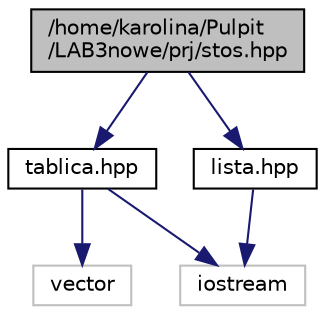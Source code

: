 digraph "/home/karolina/Pulpit/LAB3nowe/prj/stos.hpp"
{
  edge [fontname="Helvetica",fontsize="10",labelfontname="Helvetica",labelfontsize="10"];
  node [fontname="Helvetica",fontsize="10",shape=record];
  Node1 [label="/home/karolina/Pulpit\l/LAB3nowe/prj/stos.hpp",height=0.2,width=0.4,color="black", fillcolor="grey75", style="filled" fontcolor="black"];
  Node1 -> Node2 [color="midnightblue",fontsize="10",style="solid",fontname="Helvetica"];
  Node2 [label="tablica.hpp",height=0.2,width=0.4,color="black", fillcolor="white", style="filled",URL="$tablica_8hpp.html",tooltip="Definicja klasy Tablica."];
  Node2 -> Node3 [color="midnightblue",fontsize="10",style="solid",fontname="Helvetica"];
  Node3 [label="vector",height=0.2,width=0.4,color="grey75", fillcolor="white", style="filled"];
  Node2 -> Node4 [color="midnightblue",fontsize="10",style="solid",fontname="Helvetica"];
  Node4 [label="iostream",height=0.2,width=0.4,color="grey75", fillcolor="white", style="filled"];
  Node1 -> Node5 [color="midnightblue",fontsize="10",style="solid",fontname="Helvetica"];
  Node5 [label="lista.hpp",height=0.2,width=0.4,color="black", fillcolor="white", style="filled",URL="$lista_8hpp.html",tooltip="Definicja Struktury ListEle."];
  Node5 -> Node4 [color="midnightblue",fontsize="10",style="solid",fontname="Helvetica"];
}
